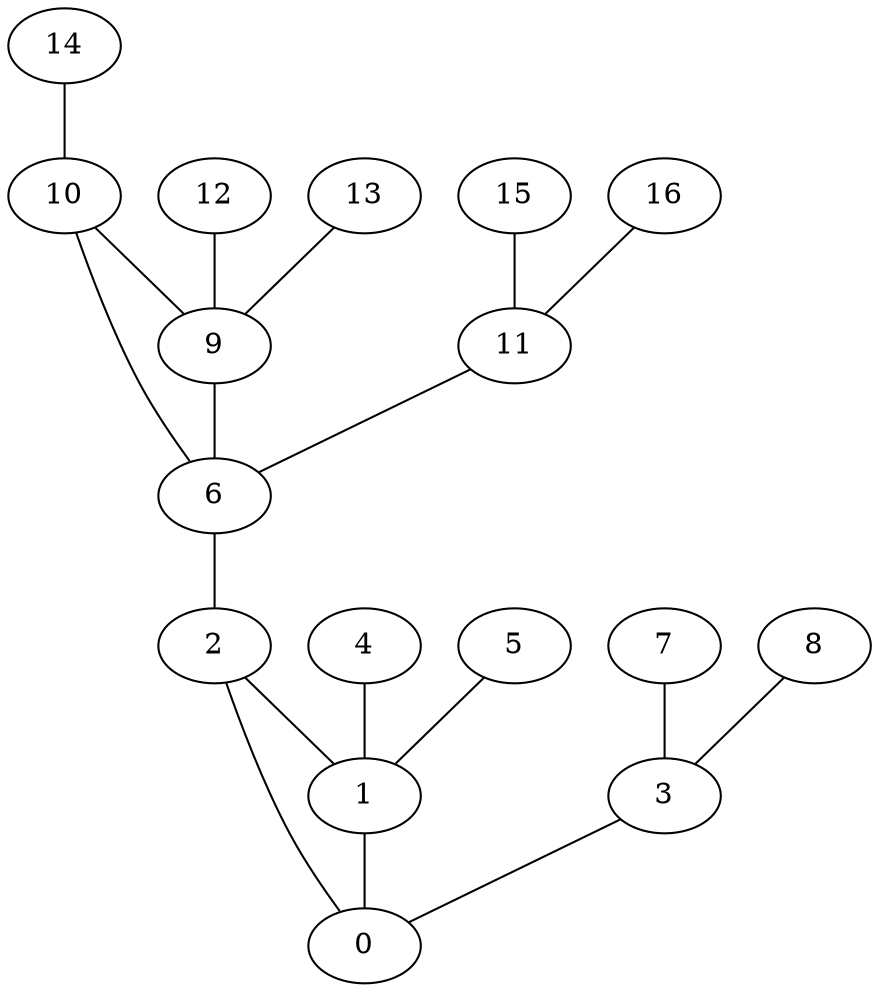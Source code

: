 graph G {
	1 -- 0;
	2 -- 0;
	2 -- 1;
	3 -- 0;
	4 -- 1;
	5 -- 1;
	6 -- 2;
	7 -- 3;
	8 -- 3;
	9 -- 6;
	10 -- 6;
	10 -- 9;
	11 -- 6;
	12 -- 9;
	13 -- 9;
	14 -- 10;
	15 -- 11;
	16 -- 11;
}
